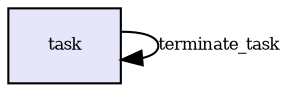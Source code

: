 digraph RGL__DirectedAdjacencyGraph {task[fontsize = 8,label = "task",shape = rectangle, fillcolor="#e6e6fa", style = filled]

task -> task[fontsize = 8,label = "terminate_task"]

}